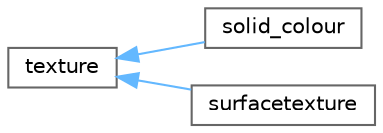 digraph "Graphical Class Hierarchy"
{
 // LATEX_PDF_SIZE
  bgcolor="transparent";
  edge [fontname=Helvetica,fontsize=10,labelfontname=Helvetica,labelfontsize=10];
  node [fontname=Helvetica,fontsize=10,shape=box,height=0.2,width=0.4];
  rankdir="LR";
  Node0 [id="Node000000",label="texture",height=0.2,width=0.4,color="grey40", fillcolor="white", style="filled",URL="$classtexture.html",tooltip=" "];
  Node0 -> Node1 [id="edge7_Node000000_Node000001",dir="back",color="steelblue1",style="solid",tooltip=" "];
  Node1 [id="Node000001",label="solid_colour",height=0.2,width=0.4,color="grey40", fillcolor="white", style="filled",URL="$classsolid__colour.html",tooltip=" "];
  Node0 -> Node2 [id="edge8_Node000000_Node000002",dir="back",color="steelblue1",style="solid",tooltip=" "];
  Node2 [id="Node000002",label="surfacetexture",height=0.2,width=0.4,color="grey40", fillcolor="white", style="filled",URL="$classsurfacetexture.html",tooltip=" "];
}
